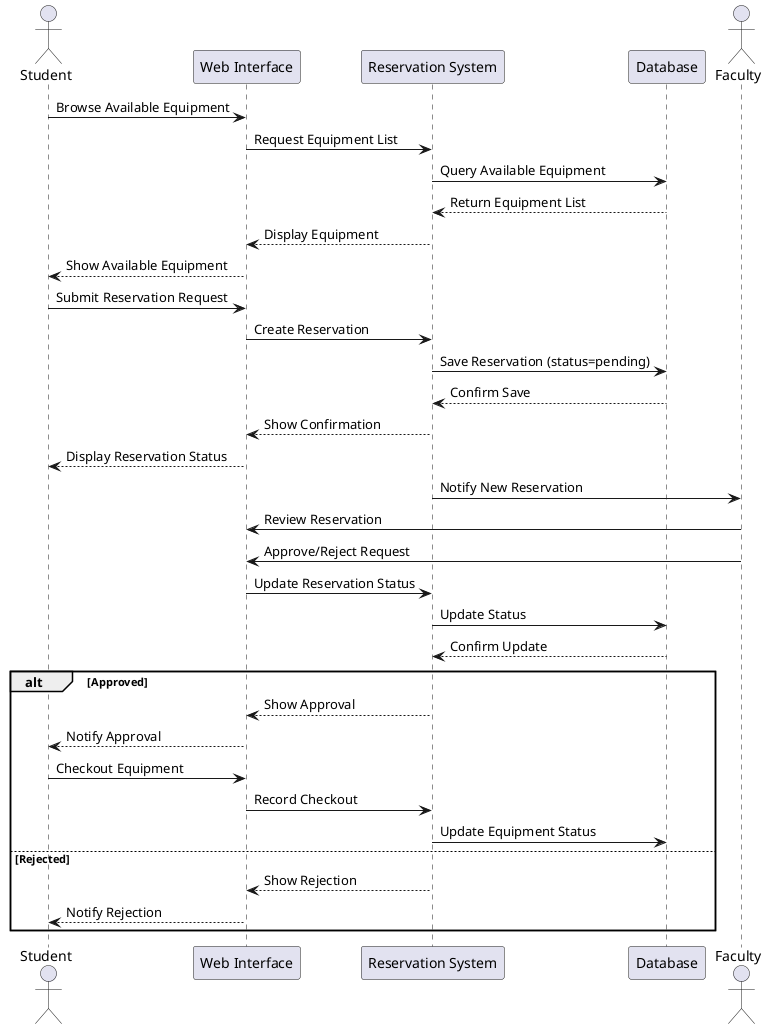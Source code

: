 @startuml Equipment Reservation Process

actor Student
participant "Web Interface" as UI
participant "Reservation System" as System
participant "Database" as DB
actor Faculty

Student -> UI: Browse Available Equipment
UI -> System: Request Equipment List
System -> DB: Query Available Equipment
DB --> System: Return Equipment List
System --> UI: Display Equipment
UI --> Student: Show Available Equipment

Student -> UI: Submit Reservation Request
UI -> System: Create Reservation
System -> DB: Save Reservation (status=pending)
DB --> System: Confirm Save
System --> UI: Show Confirmation
UI --> Student: Display Reservation Status

System -> Faculty: Notify New Reservation
Faculty -> UI: Review Reservation
Faculty -> UI: Approve/Reject Request
UI -> System: Update Reservation Status
System -> DB: Update Status
DB --> System: Confirm Update

alt Approved
    System --> UI: Show Approval
    UI --> Student: Notify Approval
    Student -> UI: Checkout Equipment
    UI -> System: Record Checkout
    System -> DB: Update Equipment Status
else Rejected
    System --> UI: Show Rejection
    UI --> Student: Notify Rejection
end

@enduml
